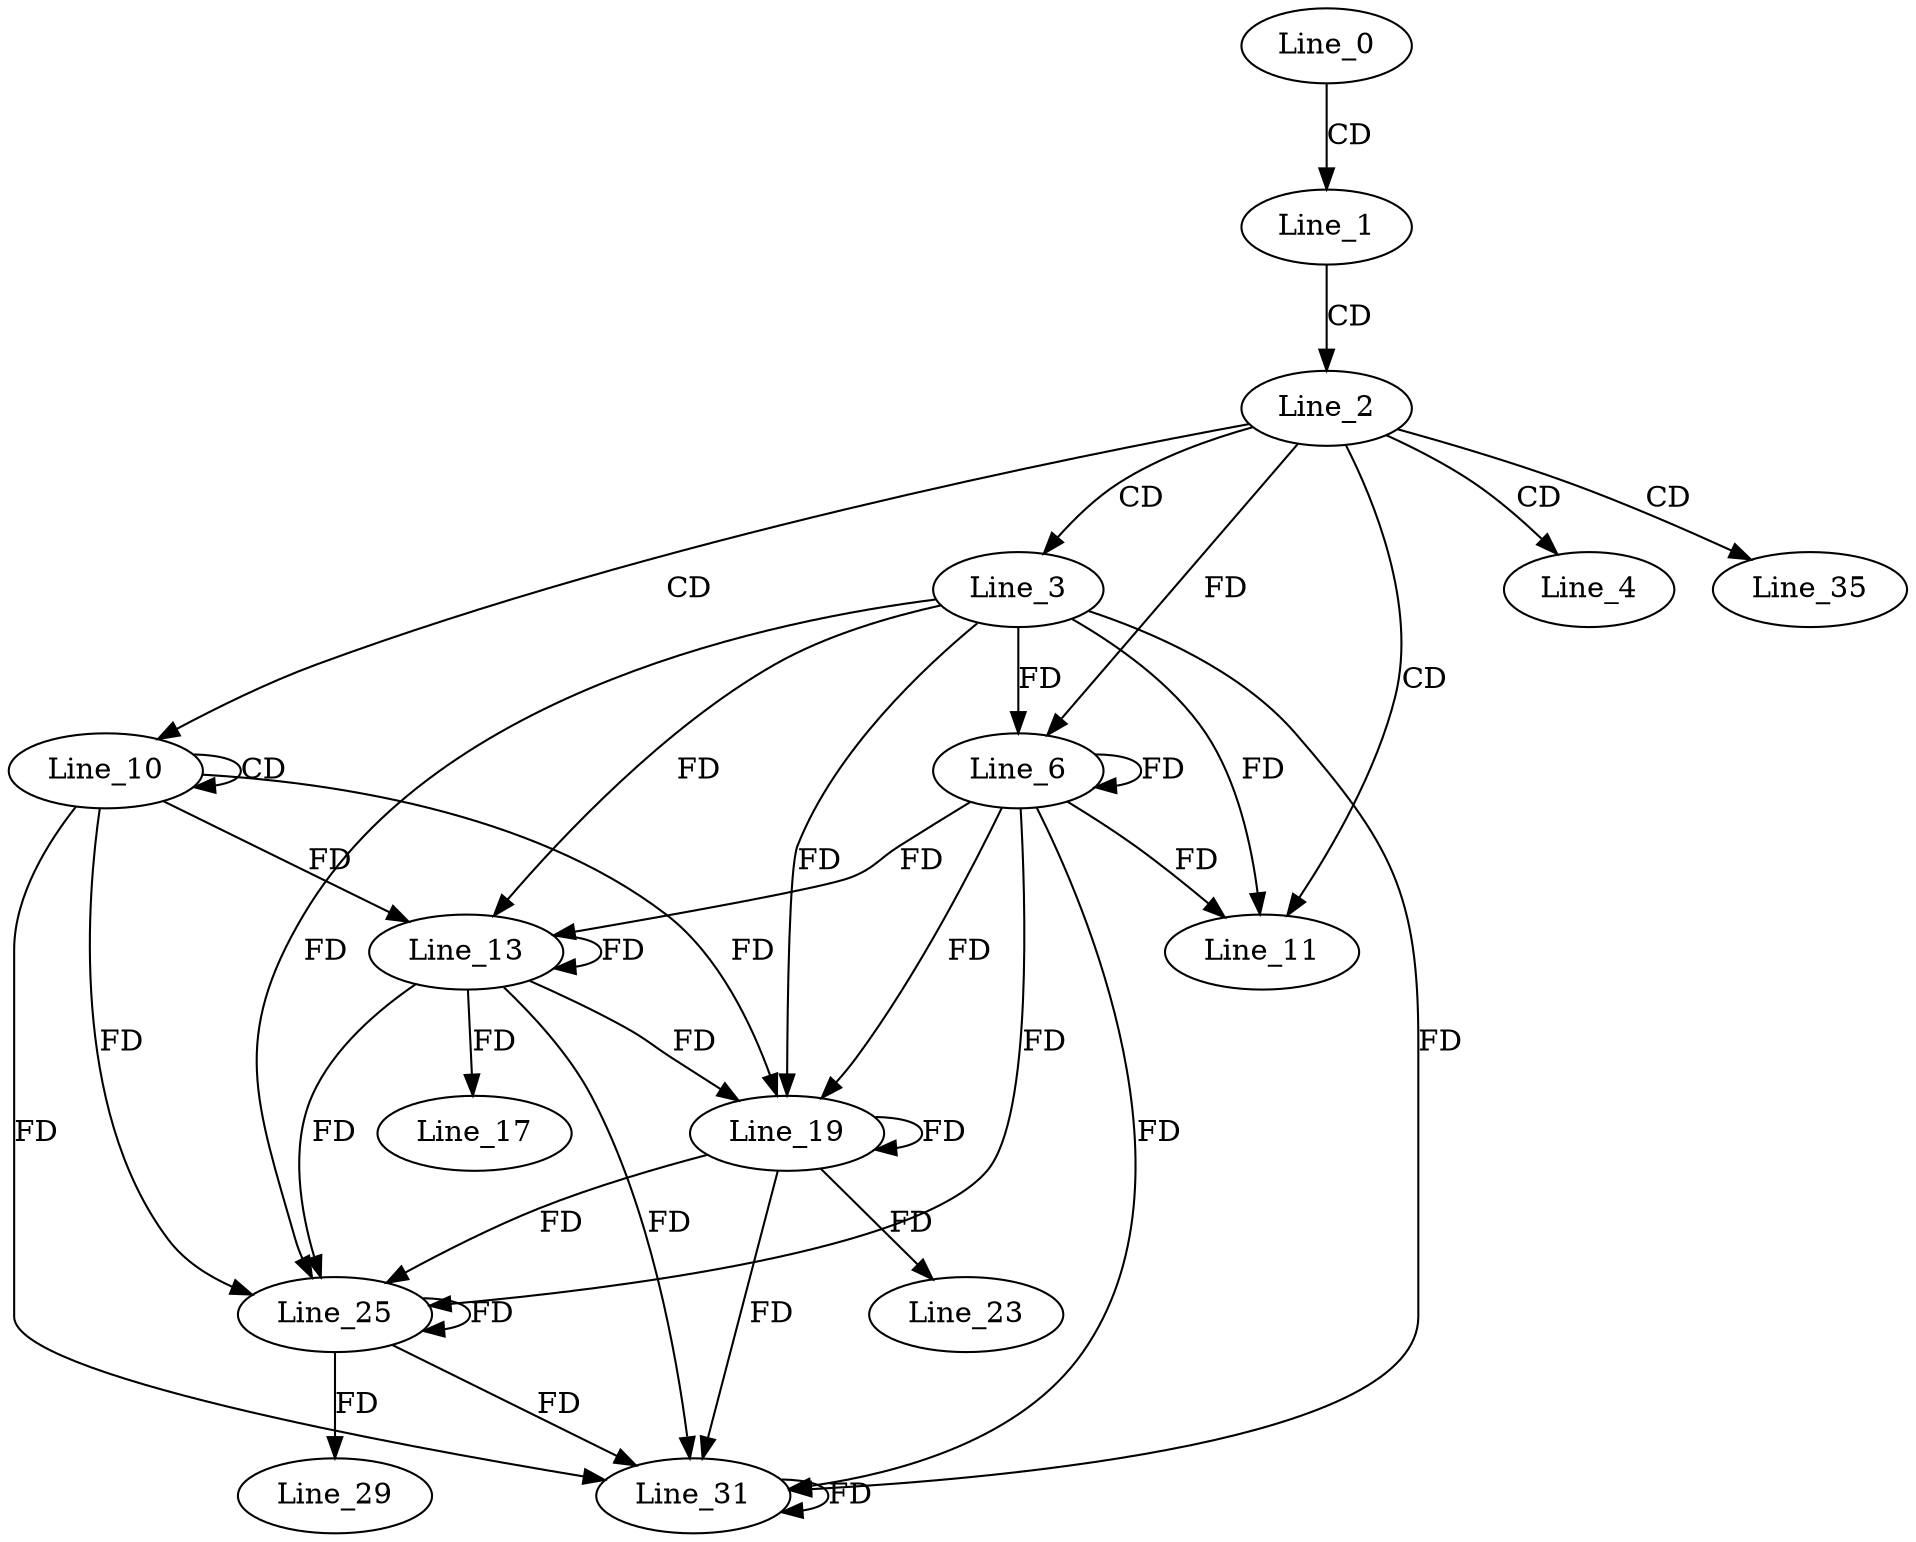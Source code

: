 digraph G {
  Line_0;
  Line_1;
  Line_2;
  Line_3;
  Line_4;
  Line_6;
  Line_6;
  Line_10;
  Line_10;
  Line_11;
  Line_13;
  Line_13;
  Line_17;
  Line_19;
  Line_19;
  Line_23;
  Line_25;
  Line_25;
  Line_29;
  Line_31;
  Line_31;
  Line_35;
  Line_0 -> Line_1 [ label="CD" ];
  Line_1 -> Line_2 [ label="CD" ];
  Line_2 -> Line_3 [ label="CD" ];
  Line_2 -> Line_4 [ label="CD" ];
  Line_3 -> Line_6 [ label="FD" ];
  Line_6 -> Line_6 [ label="FD" ];
  Line_2 -> Line_6 [ label="FD" ];
  Line_2 -> Line_10 [ label="CD" ];
  Line_10 -> Line_10 [ label="CD" ];
  Line_2 -> Line_11 [ label="CD" ];
  Line_3 -> Line_11 [ label="FD" ];
  Line_6 -> Line_11 [ label="FD" ];
  Line_3 -> Line_13 [ label="FD" ];
  Line_6 -> Line_13 [ label="FD" ];
  Line_13 -> Line_13 [ label="FD" ];
  Line_10 -> Line_13 [ label="FD" ];
  Line_13 -> Line_17 [ label="FD" ];
  Line_3 -> Line_19 [ label="FD" ];
  Line_6 -> Line_19 [ label="FD" ];
  Line_13 -> Line_19 [ label="FD" ];
  Line_19 -> Line_19 [ label="FD" ];
  Line_10 -> Line_19 [ label="FD" ];
  Line_19 -> Line_23 [ label="FD" ];
  Line_3 -> Line_25 [ label="FD" ];
  Line_6 -> Line_25 [ label="FD" ];
  Line_13 -> Line_25 [ label="FD" ];
  Line_19 -> Line_25 [ label="FD" ];
  Line_25 -> Line_25 [ label="FD" ];
  Line_10 -> Line_25 [ label="FD" ];
  Line_25 -> Line_29 [ label="FD" ];
  Line_3 -> Line_31 [ label="FD" ];
  Line_6 -> Line_31 [ label="FD" ];
  Line_13 -> Line_31 [ label="FD" ];
  Line_19 -> Line_31 [ label="FD" ];
  Line_25 -> Line_31 [ label="FD" ];
  Line_31 -> Line_31 [ label="FD" ];
  Line_10 -> Line_31 [ label="FD" ];
  Line_2 -> Line_35 [ label="CD" ];
}
